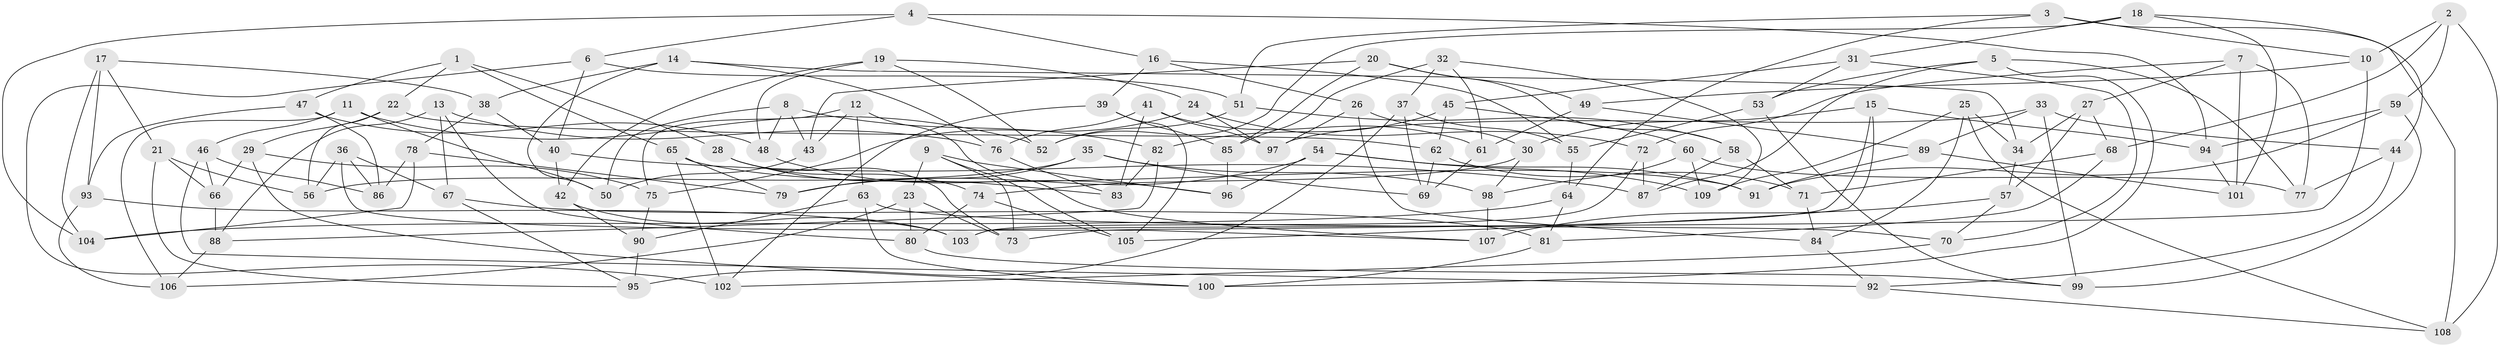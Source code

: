 // coarse degree distribution, {4: 0.1875, 3: 0.3125, 2: 0.0625, 5: 0.125, 9: 0.0625, 6: 0.03125, 7: 0.0625, 11: 0.03125, 10: 0.03125, 8: 0.0625, 13: 0.03125}
// Generated by graph-tools (version 1.1) at 2025/02/03/04/25 22:02:10]
// undirected, 109 vertices, 218 edges
graph export_dot {
graph [start="1"]
  node [color=gray90,style=filled];
  1;
  2;
  3;
  4;
  5;
  6;
  7;
  8;
  9;
  10;
  11;
  12;
  13;
  14;
  15;
  16;
  17;
  18;
  19;
  20;
  21;
  22;
  23;
  24;
  25;
  26;
  27;
  28;
  29;
  30;
  31;
  32;
  33;
  34;
  35;
  36;
  37;
  38;
  39;
  40;
  41;
  42;
  43;
  44;
  45;
  46;
  47;
  48;
  49;
  50;
  51;
  52;
  53;
  54;
  55;
  56;
  57;
  58;
  59;
  60;
  61;
  62;
  63;
  64;
  65;
  66;
  67;
  68;
  69;
  70;
  71;
  72;
  73;
  74;
  75;
  76;
  77;
  78;
  79;
  80;
  81;
  82;
  83;
  84;
  85;
  86;
  87;
  88;
  89;
  90;
  91;
  92;
  93;
  94;
  95;
  96;
  97;
  98;
  99;
  100;
  101;
  102;
  103;
  104;
  105;
  106;
  107;
  108;
  109;
  1 -- 65;
  1 -- 28;
  1 -- 22;
  1 -- 47;
  2 -- 10;
  2 -- 68;
  2 -- 108;
  2 -- 59;
  3 -- 108;
  3 -- 10;
  3 -- 64;
  3 -- 51;
  4 -- 104;
  4 -- 16;
  4 -- 94;
  4 -- 6;
  5 -- 100;
  5 -- 77;
  5 -- 87;
  5 -- 53;
  6 -- 102;
  6 -- 51;
  6 -- 40;
  7 -- 72;
  7 -- 101;
  7 -- 27;
  7 -- 77;
  8 -- 50;
  8 -- 48;
  8 -- 43;
  8 -- 82;
  9 -- 73;
  9 -- 105;
  9 -- 23;
  9 -- 96;
  10 -- 103;
  10 -- 49;
  11 -- 106;
  11 -- 52;
  11 -- 50;
  11 -- 46;
  12 -- 107;
  12 -- 75;
  12 -- 63;
  12 -- 43;
  13 -- 76;
  13 -- 80;
  13 -- 67;
  13 -- 88;
  14 -- 76;
  14 -- 34;
  14 -- 38;
  14 -- 50;
  15 -- 73;
  15 -- 94;
  15 -- 105;
  15 -- 30;
  16 -- 55;
  16 -- 26;
  16 -- 39;
  17 -- 38;
  17 -- 21;
  17 -- 93;
  17 -- 104;
  18 -- 31;
  18 -- 52;
  18 -- 44;
  18 -- 101;
  19 -- 48;
  19 -- 42;
  19 -- 52;
  19 -- 24;
  20 -- 58;
  20 -- 43;
  20 -- 49;
  20 -- 85;
  21 -- 56;
  21 -- 95;
  21 -- 66;
  22 -- 62;
  22 -- 56;
  22 -- 29;
  23 -- 80;
  23 -- 73;
  23 -- 106;
  24 -- 72;
  24 -- 75;
  24 -- 97;
  25 -- 84;
  25 -- 108;
  25 -- 109;
  25 -- 34;
  26 -- 84;
  26 -- 97;
  26 -- 30;
  27 -- 34;
  27 -- 57;
  27 -- 68;
  28 -- 74;
  28 -- 73;
  28 -- 83;
  29 -- 66;
  29 -- 100;
  29 -- 75;
  30 -- 74;
  30 -- 98;
  31 -- 70;
  31 -- 53;
  31 -- 45;
  32 -- 37;
  32 -- 85;
  32 -- 109;
  32 -- 61;
  33 -- 99;
  33 -- 89;
  33 -- 97;
  33 -- 44;
  34 -- 57;
  35 -- 79;
  35 -- 98;
  35 -- 69;
  35 -- 56;
  36 -- 86;
  36 -- 67;
  36 -- 107;
  36 -- 56;
  37 -- 55;
  37 -- 69;
  37 -- 95;
  38 -- 78;
  38 -- 40;
  39 -- 102;
  39 -- 85;
  39 -- 105;
  40 -- 42;
  40 -- 87;
  41 -- 76;
  41 -- 97;
  41 -- 83;
  41 -- 61;
  42 -- 90;
  42 -- 103;
  43 -- 50;
  44 -- 92;
  44 -- 77;
  45 -- 62;
  45 -- 60;
  45 -- 82;
  46 -- 86;
  46 -- 66;
  46 -- 92;
  47 -- 86;
  47 -- 48;
  47 -- 93;
  48 -- 96;
  49 -- 61;
  49 -- 89;
  51 -- 58;
  51 -- 52;
  53 -- 99;
  53 -- 55;
  54 -- 91;
  54 -- 79;
  54 -- 109;
  54 -- 96;
  55 -- 64;
  57 -- 70;
  57 -- 107;
  58 -- 87;
  58 -- 71;
  59 -- 91;
  59 -- 94;
  59 -- 99;
  60 -- 98;
  60 -- 77;
  60 -- 109;
  61 -- 69;
  62 -- 69;
  62 -- 71;
  63 -- 70;
  63 -- 100;
  63 -- 90;
  64 -- 104;
  64 -- 81;
  65 -- 102;
  65 -- 79;
  65 -- 91;
  66 -- 88;
  67 -- 81;
  67 -- 95;
  68 -- 81;
  68 -- 71;
  70 -- 102;
  71 -- 84;
  72 -- 103;
  72 -- 87;
  74 -- 105;
  74 -- 80;
  75 -- 90;
  76 -- 83;
  78 -- 104;
  78 -- 79;
  78 -- 86;
  80 -- 99;
  81 -- 100;
  82 -- 83;
  82 -- 88;
  84 -- 92;
  85 -- 96;
  88 -- 106;
  89 -- 101;
  89 -- 91;
  90 -- 95;
  92 -- 108;
  93 -- 106;
  93 -- 103;
  94 -- 101;
  98 -- 107;
}
